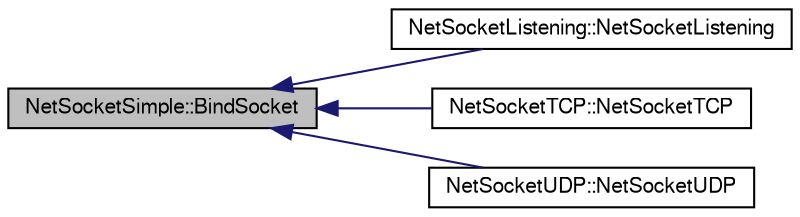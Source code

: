 digraph G
{
  edge [fontname="FreeSans",fontsize="10",labelfontname="FreeSans",labelfontsize="10"];
  node [fontname="FreeSans",fontsize="10",shape=record];
  rankdir=LR;
  Node1 [label="NetSocketSimple::BindSocket",height=0.2,width=0.4,color="black", fillcolor="grey75", style="filled" fontcolor="black"];
  Node1 -> Node2 [dir=back,color="midnightblue",fontsize="10",style="solid",fontname="FreeSans"];
  Node2 [label="NetSocketListening::NetSocketListening",height=0.2,width=0.4,color="black", fillcolor="white", style="filled",URL="$class_net_socket_listening.html#ac11e3cb079a4f0ac81aae30a40cf11a8"];
  Node1 -> Node3 [dir=back,color="midnightblue",fontsize="10",style="solid",fontname="FreeSans"];
  Node3 [label="NetSocketTCP::NetSocketTCP",height=0.2,width=0.4,color="black", fillcolor="white", style="filled",URL="$class_net_socket_t_c_p.html#a341a9a1dbc86d18ee4857ae9b8715e32"];
  Node1 -> Node4 [dir=back,color="midnightblue",fontsize="10",style="solid",fontname="FreeSans"];
  Node4 [label="NetSocketUDP::NetSocketUDP",height=0.2,width=0.4,color="black", fillcolor="white", style="filled",URL="$class_net_socket_u_d_p.html#ad94115c5314825062cb96777540cc9d8"];
}
